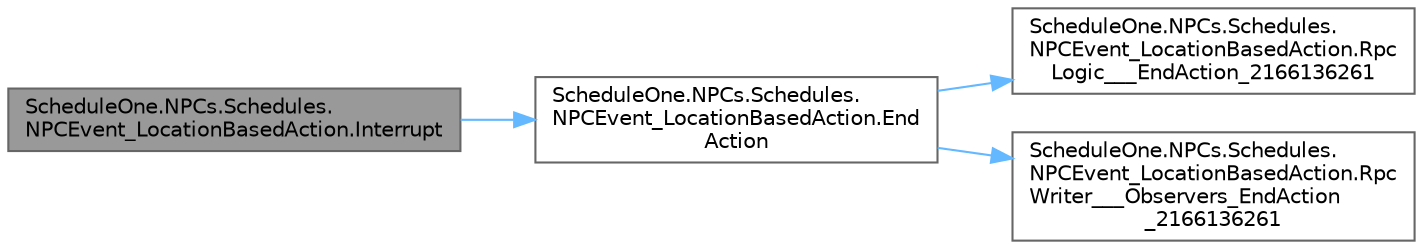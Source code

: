 digraph "ScheduleOne.NPCs.Schedules.NPCEvent_LocationBasedAction.Interrupt"
{
 // LATEX_PDF_SIZE
  bgcolor="transparent";
  edge [fontname=Helvetica,fontsize=10,labelfontname=Helvetica,labelfontsize=10];
  node [fontname=Helvetica,fontsize=10,shape=box,height=0.2,width=0.4];
  rankdir="LR";
  Node1 [id="Node000001",label="ScheduleOne.NPCs.Schedules.\lNPCEvent_LocationBasedAction.Interrupt",height=0.2,width=0.4,color="gray40", fillcolor="grey60", style="filled", fontcolor="black",tooltip=" "];
  Node1 -> Node2 [id="edge1_Node000001_Node000002",color="steelblue1",style="solid",tooltip=" "];
  Node2 [id="Node000002",label="ScheduleOne.NPCs.Schedules.\lNPCEvent_LocationBasedAction.End\lAction",height=0.2,width=0.4,color="grey40", fillcolor="white", style="filled",URL="$class_schedule_one_1_1_n_p_cs_1_1_schedules_1_1_n_p_c_event___location_based_action.html#a1e564fe96b88e53d173200773b947c8a",tooltip=" "];
  Node2 -> Node3 [id="edge2_Node000002_Node000003",color="steelblue1",style="solid",tooltip=" "];
  Node3 [id="Node000003",label="ScheduleOne.NPCs.Schedules.\lNPCEvent_LocationBasedAction.Rpc\lLogic___EndAction_2166136261",height=0.2,width=0.4,color="grey40", fillcolor="white", style="filled",URL="$class_schedule_one_1_1_n_p_cs_1_1_schedules_1_1_n_p_c_event___location_based_action.html#a8a692986cd3af58b1558d3cae666c7f5",tooltip=" "];
  Node2 -> Node4 [id="edge3_Node000002_Node000004",color="steelblue1",style="solid",tooltip=" "];
  Node4 [id="Node000004",label="ScheduleOne.NPCs.Schedules.\lNPCEvent_LocationBasedAction.Rpc\lWriter___Observers_EndAction\l_2166136261",height=0.2,width=0.4,color="grey40", fillcolor="white", style="filled",URL="$class_schedule_one_1_1_n_p_cs_1_1_schedules_1_1_n_p_c_event___location_based_action.html#a0e69682c1148ce19528c0c45c10b6d96",tooltip=" "];
}
